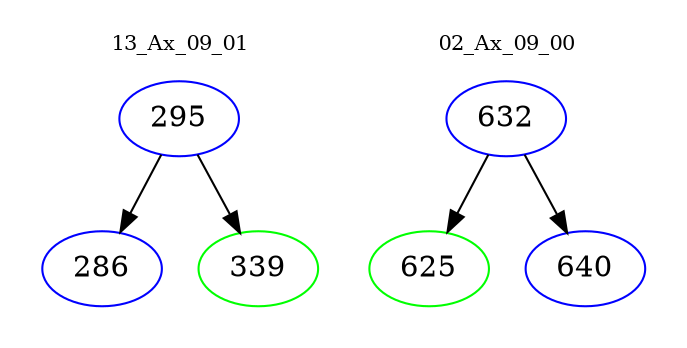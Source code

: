 digraph{
subgraph cluster_0 {
color = white
label = "13_Ax_09_01";
fontsize=10;
T0_295 [label="295", color="blue"]
T0_295 -> T0_286 [color="black"]
T0_286 [label="286", color="blue"]
T0_295 -> T0_339 [color="black"]
T0_339 [label="339", color="green"]
}
subgraph cluster_1 {
color = white
label = "02_Ax_09_00";
fontsize=10;
T1_632 [label="632", color="blue"]
T1_632 -> T1_625 [color="black"]
T1_625 [label="625", color="green"]
T1_632 -> T1_640 [color="black"]
T1_640 [label="640", color="blue"]
}
}
